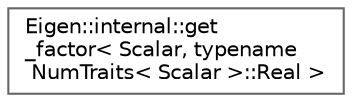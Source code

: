 digraph "类继承关系图"
{
 // LATEX_PDF_SIZE
  bgcolor="transparent";
  edge [fontname=Helvetica,fontsize=10,labelfontname=Helvetica,labelfontsize=10];
  node [fontname=Helvetica,fontsize=10,shape=box,height=0.2,width=0.4];
  rankdir="LR";
  Node0 [id="Node000000",label="Eigen::internal::get\l_factor\< Scalar, typename\l NumTraits\< Scalar \>::Real \>",height=0.2,width=0.4,color="grey40", fillcolor="white", style="filled",URL="$struct_eigen_1_1internal_1_1get__factor_3_01_scalar_00_01typename_01_num_traits_3_01_scalar_01_4_1_1_real_01_4.html",tooltip=" "];
}
